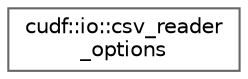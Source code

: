 digraph "类继承关系图"
{
 // LATEX_PDF_SIZE
  bgcolor="transparent";
  edge [fontname=Helvetica,fontsize=10,labelfontname=Helvetica,labelfontsize=10];
  node [fontname=Helvetica,fontsize=10,shape=box,height=0.2,width=0.4];
  rankdir="LR";
  Node0 [id="Node000000",label="cudf::io::csv_reader\l_options",height=0.2,width=0.4,color="grey40", fillcolor="white", style="filled",URL="$classcudf_1_1io_1_1csv__reader__options.html",tooltip="Settings to use for read_csv()."];
}
